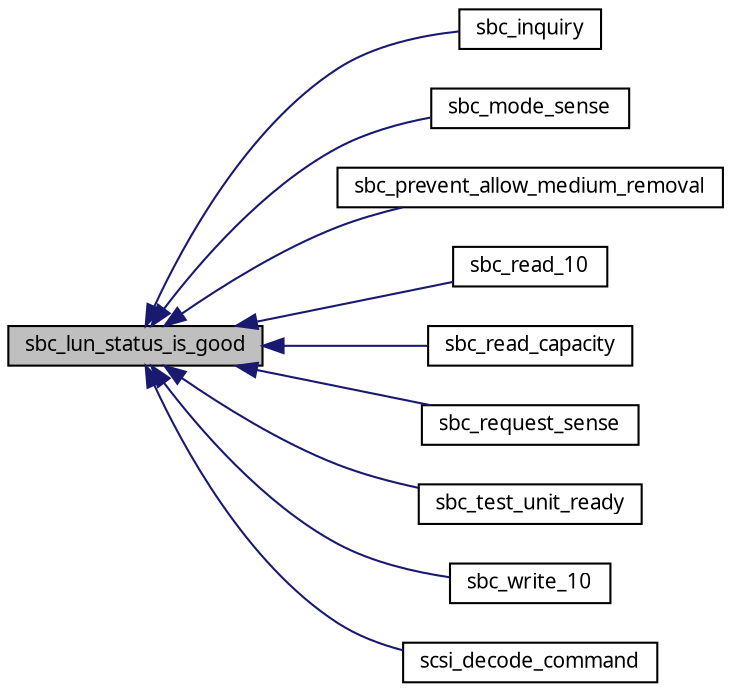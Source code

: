 digraph G
{
  edge [fontname="FreeSans.ttf",fontsize=10,labelfontname="FreeSans.ttf",labelfontsize=10];
  node [fontname="FreeSans.ttf",fontsize=10,shape=record];
  rankdir=LR;
  Node1 [label="sbc_lun_status_is_good",height=0.2,width=0.4,color="black", fillcolor="grey75", style="filled" fontcolor="black"];
  Node1 -> Node2 [dir=back,color="midnightblue",fontsize=10,style="solid",fontname="FreeSans.ttf"];
  Node2 [label="sbc_inquiry",height=0.2,width=0.4,color="black", fillcolor="white", style="filled",URL="$a00048.html#5ab123cdf7ce0be905307fad2e714557"];
  Node1 -> Node3 [dir=back,color="midnightblue",fontsize=10,style="solid",fontname="FreeSans.ttf"];
  Node3 [label="sbc_mode_sense",height=0.2,width=0.4,color="black", fillcolor="white", style="filled",URL="$a00048.html#dcf55c92de623cd71072a3bf8ab3103c"];
  Node1 -> Node4 [dir=back,color="midnightblue",fontsize=10,style="solid",fontname="FreeSans.ttf"];
  Node4 [label="sbc_prevent_allow_medium_removal",height=0.2,width=0.4,color="black", fillcolor="white", style="filled",URL="$a00048.html#3afa976ae770c2ef5053d7b2c1b61dde"];
  Node1 -> Node5 [dir=back,color="midnightblue",fontsize=10,style="solid",fontname="FreeSans.ttf"];
  Node5 [label="sbc_read_10",height=0.2,width=0.4,color="black", fillcolor="white", style="filled",URL="$a00048.html#9057aaa46032f0926405e100ca864634"];
  Node1 -> Node6 [dir=back,color="midnightblue",fontsize=10,style="solid",fontname="FreeSans.ttf"];
  Node6 [label="sbc_read_capacity",height=0.2,width=0.4,color="black", fillcolor="white", style="filled",URL="$a00048.html#a92aaac276464b73a702f917ff02fc1f"];
  Node1 -> Node7 [dir=back,color="midnightblue",fontsize=10,style="solid",fontname="FreeSans.ttf"];
  Node7 [label="sbc_request_sense",height=0.2,width=0.4,color="black", fillcolor="white", style="filled",URL="$a00048.html#e6a977561cdadab81fcb0a1ddf54e599"];
  Node1 -> Node8 [dir=back,color="midnightblue",fontsize=10,style="solid",fontname="FreeSans.ttf"];
  Node8 [label="sbc_test_unit_ready",height=0.2,width=0.4,color="black", fillcolor="white", style="filled",URL="$a00048.html#01ea8c65ee339bedf638200bc07fc1a7"];
  Node1 -> Node9 [dir=back,color="midnightblue",fontsize=10,style="solid",fontname="FreeSans.ttf"];
  Node9 [label="sbc_write_10",height=0.2,width=0.4,color="black", fillcolor="white", style="filled",URL="$a00048.html#4b44b7c499e98afba7a58945152b4f7f"];
  Node1 -> Node10 [dir=back,color="midnightblue",fontsize=10,style="solid",fontname="FreeSans.ttf"];
  Node10 [label="scsi_decode_command",height=0.2,width=0.4,color="black", fillcolor="white", style="filled",URL="$a00048.html#ffa6469099cc7713cfbfd73f6c5dd022"];
}
